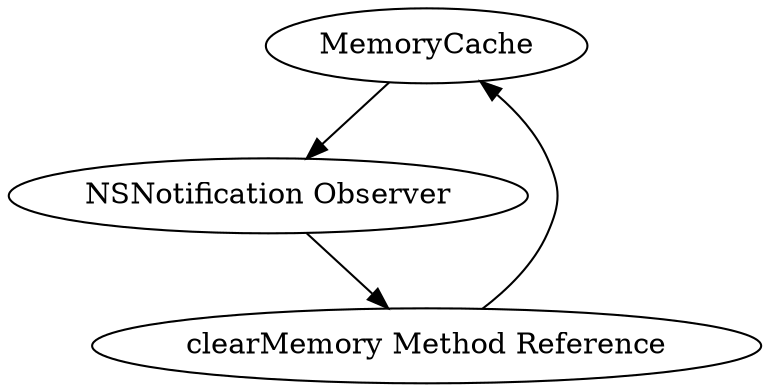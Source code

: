digraph {
     a [label="MemoryCache"];
     b [label="NSNotification Observer"];
     c [label="clearMemory Method Reference"];

     a -> b;
     b -> c;
     c -> a;
 }
